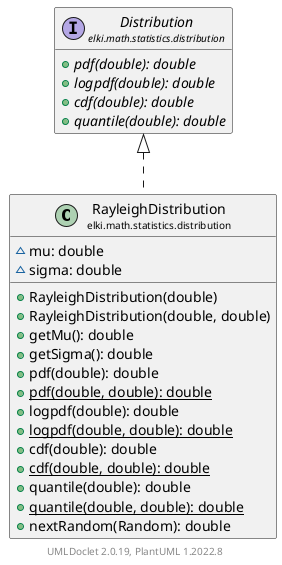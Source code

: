 @startuml
    remove .*\.(Instance|Par|Parameterizer|Factory)$
    set namespaceSeparator none
    hide empty fields
    hide empty methods

    class "<size:14>RayleighDistribution\n<size:10>elki.math.statistics.distribution" as elki.math.statistics.distribution.RayleighDistribution [[RayleighDistribution.html]] {
        ~mu: double
        ~sigma: double
        +RayleighDistribution(double)
        +RayleighDistribution(double, double)
        +getMu(): double
        +getSigma(): double
        +pdf(double): double
        {static} +pdf(double, double): double
        +logpdf(double): double
        {static} +logpdf(double, double): double
        +cdf(double): double
        {static} +cdf(double, double): double
        +quantile(double): double
        {static} +quantile(double, double): double
        +nextRandom(Random): double
    }

    interface "<size:14>Distribution\n<size:10>elki.math.statistics.distribution" as elki.math.statistics.distribution.Distribution [[Distribution.html]] {
        {abstract} +pdf(double): double
        {abstract} +logpdf(double): double
        {abstract} +cdf(double): double
        {abstract} +quantile(double): double
    }
    class "<size:14>RayleighDistribution.Par\n<size:10>elki.math.statistics.distribution" as elki.math.statistics.distribution.RayleighDistribution.Par [[RayleighDistribution.Par.html]]

    elki.math.statistics.distribution.Distribution <|.. elki.math.statistics.distribution.RayleighDistribution
    elki.math.statistics.distribution.RayleighDistribution +-- elki.math.statistics.distribution.RayleighDistribution.Par

    center footer UMLDoclet 2.0.19, PlantUML 1.2022.8
@enduml
